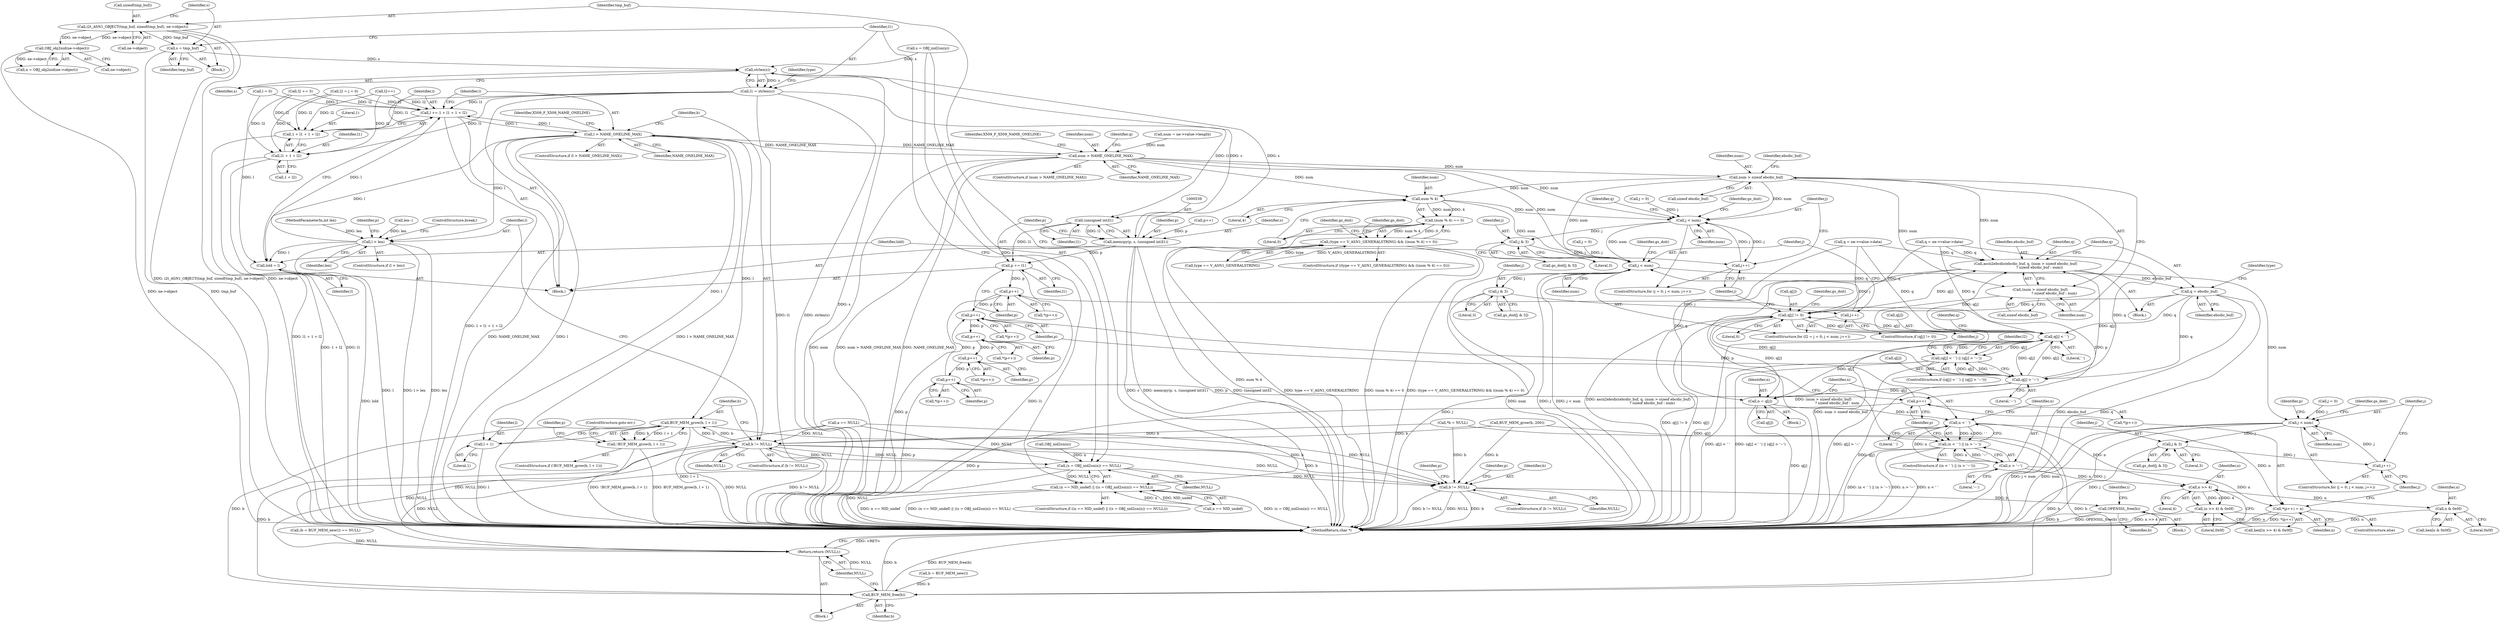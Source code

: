 digraph "0_openssl_2919516136a4227d9e6d8f2fe66ef976aaf8c561@pointer" {
"1000244" [label="(Call,s = tmp_buf)"];
"1000237" [label="(Call,i2t_ASN1_OBJECT(tmp_buf, sizeof(tmp_buf), ne->object))"];
"1000221" [label="(Call,OBJ_obj2nid(ne->object))"];
"1000249" [label="(Call,strlen(s))"];
"1000247" [label="(Call,l1 = strlen(s))"];
"1000477" [label="(Call,l += 1 + l1 + 1 + l2)"];
"1000487" [label="(Call,l > NAME_ONELINE_MAX)"];
"1000266" [label="(Call,num > NAME_ONELINE_MAX)"];
"1000310" [label="(Call,num > sizeof ebcdic_buf)"];
"1000306" [label="(Call,ascii2ebcdic(ebcdic_buf, q, (num > sizeof ebcdic_buf)\n                         ? sizeof ebcdic_buf : num))"];
"1000317" [label="(Call,q = ebcdic_buf)"];
"1000358" [label="(Call,q[j] != 0)"];
"1000461" [label="(Call,q[j] < ' ')"];
"1000460" [label="(Call,(q[j] < ' ') || (q[j] > '~'))"];
"1000466" [label="(Call,q[j] > '~')"];
"1000574" [label="(Call,n = q[j])"];
"1000581" [label="(Call,n < ' ')"];
"1000580" [label="(Call,(n < ' ') || (n > '~'))"];
"1000584" [label="(Call,n > '~')"];
"1000605" [label="(Call,n >> 4)"];
"1000604" [label="(Call,(n >> 4) & 0x0f)"];
"1000615" [label="(Call,n & 0x0f)"];
"1000619" [label="(Call,*(p++) = n)"];
"1000309" [label="(Call,(num > sizeof ebcdic_buf)\n                         ? sizeof ebcdic_buf : num)"];
"1000326" [label="(Call,num % 4)"];
"1000325" [label="(Call,(num % 4) == 0)"];
"1000321" [label="(Call,(type == V_ASN1_GENERALSTRING) && ((num % 4) == 0))"];
"1000352" [label="(Call,j < num)"];
"1000355" [label="(Call,j++)"];
"1000366" [label="(Call,j & 3)"];
"1000443" [label="(Call,j < num)"];
"1000453" [label="(Call,j & 3)"];
"1000446" [label="(Call,j++)"];
"1000560" [label="(Call,j < num)"];
"1000570" [label="(Call,j & 3)"];
"1000563" [label="(Call,j++)"];
"1000474" [label="(Call,lold = l)"];
"1000502" [label="(Call,BUF_MEM_grow(b, l + 1))"];
"1000496" [label="(Call,b != NULL)"];
"1000230" [label="(Call,(s = OBJ_nid2sn(n)) == NULL)"];
"1000226" [label="(Call,(n == NID_undef) || ((s = OBJ_nid2sn(n)) == NULL))"];
"1000629" [label="(Call,b != NULL)"];
"1000638" [label="(Call,OPENSSL_free(b))"];
"1000661" [label="(Return,return (NULL);)"];
"1000659" [label="(Call,BUF_MEM_free(b))"];
"1000501" [label="(Call,!BUF_MEM_grow(b, l + 1))"];
"1000504" [label="(Call,l + 1)"];
"1000518" [label="(Call,l > len)"];
"1000479" [label="(Call,1 + l1 + 1 + l2)"];
"1000481" [label="(Call,l1 + 1 + l2)"];
"1000538" [label="(Call,(unsigned int)l1)"];
"1000535" [label="(Call,memcpy(p, s, (unsigned int)l1))"];
"1000541" [label="(Call,p += l1)"];
"1000546" [label="(Call,p++)"];
"1000590" [label="(Call,p++)"];
"1000595" [label="(Call,p++)"];
"1000600" [label="(Call,p++)"];
"1000611" [label="(Call,p++)"];
"1000621" [label="(Call,p++)"];
"1000471" [label="(Call,l2 += 3)"];
"1000312" [label="(Call,sizeof ebcdic_buf)"];
"1000438" [label="(Call,l2 = j = 0)"];
"1000468" [label="(Identifier,q)"];
"1000571" [label="(Identifier,j)"];
"1000474" [label="(Call,lold = l)"];
"1000246" [label="(Identifier,tmp_buf)"];
"1000616" [label="(Identifier,n)"];
"1000248" [label="(Identifier,l1)"];
"1000634" [label="(Identifier,p)"];
"1000465" [label="(Literal,' ')"];
"1000517" [label="(ControlStructure,if (l > len))"];
"1000475" [label="(Identifier,lold)"];
"1000580" [label="(Call,(n < ' ') || (n > '~'))"];
"1000630" [label="(Identifier,b)"];
"1000358" [label="(Call,q[j] != 0)"];
"1000582" [label="(Identifier,n)"];
"1000252" [label="(Identifier,type)"];
"1000354" [label="(Identifier,num)"];
"1000646" [label="(Identifier,i)"];
"1000583" [label="(Literal,' ')"];
"1000480" [label="(Literal,1)"];
"1000594" [label="(Call,*(p++))"];
"1000663" [label="(MethodReturn,char *)"];
"1000194" [label="(Call,len--)"];
"1000367" [label="(Identifier,j)"];
"1000509" [label="(Identifier,p)"];
"1000561" [label="(Identifier,j)"];
"1000309" [label="(Call,(num > sizeof ebcdic_buf)\n                         ? sizeof ebcdic_buf : num)"];
"1000492" [label="(Identifier,X509_F_X509_NAME_ONELINE)"];
"1000360" [label="(Identifier,q)"];
"1000504" [label="(Call,l + 1)"];
"1000366" [label="(Call,j & 3)"];
"1000422" [label="(Identifier,gs_doit)"];
"1000498" [label="(Identifier,NULL)"];
"1000245" [label="(Identifier,s)"];
"1000470" [label="(Literal,'~')"];
"1000570" [label="(Call,j & 3)"];
"1000599" [label="(Call,*(p++))"];
"1000495" [label="(ControlStructure,if (b != NULL))"];
"1000455" [label="(Literal,3)"];
"1000572" [label="(Literal,3)"];
"1000501" [label="(Call,!BUF_MEM_grow(b, l + 1))"];
"1000461" [label="(Call,q[j] < ' ')"];
"1000604" [label="(Call,(n >> 4) & 0x0f)"];
"1000611" [label="(Call,p++)"];
"1000349" [label="(Call,j = 0)"];
"1000271" [label="(Identifier,X509_F_X509_NAME_ONELINE)"];
"1000446" [label="(Call,j++)"];
"1000462" [label="(Call,q[j])"];
"1000547" [label="(Identifier,p)"];
"1000454" [label="(Identifier,j)"];
"1000620" [label="(Call,*(p++))"];
"1000268" [label="(Identifier,NAME_ONELINE_MAX)"];
"1000591" [label="(Identifier,p)"];
"1000326" [label="(Call,num % 4)"];
"1000581" [label="(Call,n < ' ')"];
"1000196" [label="(Call,l = 0)"];
"1000136" [label="(Call,(b = BUF_MEM_new()) == NULL)"];
"1000576" [label="(Call,q[j])"];
"1000483" [label="(Call,1 + l2)"];
"1000503" [label="(Identifier,b)"];
"1000639" [label="(Identifier,b)"];
"1000595" [label="(Call,p++)"];
"1000631" [label="(Identifier,NULL)"];
"1000167" [label="(Call,a == NULL)"];
"1000535" [label="(Call,memcpy(p, s, (unsigned int)l1))"];
"1000574" [label="(Call,n = q[j])"];
"1000506" [label="(Literal,1)"];
"1000660" [label="(Identifier,b)"];
"1000440" [label="(Call,j = 0)"];
"1000586" [label="(Literal,'~')"];
"1000373" [label="(Identifier,gs_doit)"];
"1000612" [label="(Identifier,p)"];
"1000460" [label="(Call,(q[j] < ' ') || (q[j] > '~'))"];
"1000359" [label="(Call,q[j])"];
"1000225" [label="(ControlStructure,if ((n == NID_undef) || ((s = OBJ_nid2sn(n)) == NULL)))"];
"1000362" [label="(Literal,0)"];
"1000481" [label="(Call,l1 + 1 + l2)"];
"1000519" [label="(Identifier,l)"];
"1000235" [label="(Identifier,NULL)"];
"1000244" [label="(Call,s = tmp_buf)"];
"1000305" [label="(Block,)"];
"1000482" [label="(Identifier,l1)"];
"1000532" [label="(Call,p++)"];
"1000237" [label="(Call,i2t_ASN1_OBJECT(tmp_buf, sizeof(tmp_buf), ne->object))"];
"1000221" [label="(Call,OBJ_obj2nid(ne->object))"];
"1000549" [label="(Call,q = ne->value->data)"];
"1000447" [label="(Identifier,j)"];
"1000144" [label="(Call,BUF_MEM_grow(b, 200))"];
"1000522" [label="(ControlStructure,break;)"];
"1000543" [label="(Identifier,l1)"];
"1000629" [label="(Call,b != NULL)"];
"1000488" [label="(Identifier,l)"];
"1000230" [label="(Call,(s = OBJ_nid2sn(n)) == NULL)"];
"1000307" [label="(Identifier,ebcdic_buf)"];
"1000310" [label="(Call,num > sizeof ebcdic_buf)"];
"1000608" [label="(Literal,0x0f)"];
"1000537" [label="(Identifier,s)"];
"1000249" [label="(Call,strlen(s))"];
"1000453" [label="(Call,j & 3)"];
"1000562" [label="(Identifier,num)"];
"1000662" [label="(Identifier,NULL)"];
"1000320" [label="(ControlStructure,if ((type == V_ASN1_GENERALSTRING) && ((num % 4) == 0)))"];
"1000487" [label="(Call,l > NAME_ONELINE_MAX)"];
"1000542" [label="(Identifier,p)"];
"1000497" [label="(Identifier,b)"];
"1000626" [label="(Identifier,p)"];
"1000565" [label="(Block,)"];
"1000226" [label="(Call,(n == NID_undef) || ((s = OBJ_nid2sn(n)) == NULL))"];
"1000236" [label="(Block,)"];
"1000545" [label="(Call,*(p++))"];
"1000267" [label="(Identifier,num)"];
"1000443" [label="(Call,j < num)"];
"1000507" [label="(ControlStructure,goto err;)"];
"1000368" [label="(Literal,3)"];
"1000451" [label="(Call,gs_doit[j & 3])"];
"1000540" [label="(Identifier,l1)"];
"1000628" [label="(ControlStructure,if (b != NULL))"];
"1000239" [label="(Call,sizeof(tmp_buf))"];
"1000622" [label="(Identifier,p)"];
"1000328" [label="(Literal,4)"];
"1000105" [label="(Block,)"];
"1000557" [label="(Call,j = 0)"];
"1000219" [label="(Call,n = OBJ_obj2nid(ne->object))"];
"1000564" [label="(Identifier,j)"];
"1000316" [label="(Identifier,num)"];
"1000589" [label="(Call,*(p++))"];
"1000661" [label="(Return,return (NULL);)"];
"1000623" [label="(Identifier,n)"];
"1000137" [label="(Call,b = BUF_MEM_new())"];
"1000659" [label="(Call,BUF_MEM_free(b))"];
"1000505" [label="(Identifier,l)"];
"1000520" [label="(Identifier,len)"];
"1000596" [label="(Identifier,p)"];
"1000459" [label="(ControlStructure,if ((q[j] < ' ') || (q[j] > '~')))"];
"1000356" [label="(Identifier,j)"];
"1000250" [label="(Identifier,s)"];
"1000590" [label="(Call,p++)"];
"1000621" [label="(Call,p++)"];
"1000222" [label="(Call,ne->object)"];
"1000568" [label="(Call,gs_doit[j & 3])"];
"1000560" [label="(Call,j < num)"];
"1000315" [label="(Identifier,ebcdic_buf)"];
"1000610" [label="(Call,*(p++))"];
"1000231" [label="(Call,s = OBJ_nid2sn(n))"];
"1000477" [label="(Call,l += 1 + l1 + 1 + l2)"];
"1000563" [label="(Call,j++)"];
"1000357" [label="(ControlStructure,if (q[j] != 0))"];
"1000437" [label="(ControlStructure,for (l2 = j = 0; j < num; j++))"];
"1000569" [label="(Identifier,gs_doit)"];
"1000479" [label="(Call,1 + l1 + 1 + l2)"];
"1000333" [label="(Identifier,gs_doit)"];
"1000104" [label="(MethodParameterIn,int len)"];
"1000211" [label="(Block,)"];
"1000306" [label="(Call,ascii2ebcdic(ebcdic_buf, q, (num > sizeof ebcdic_buf)\n                         ? sizeof ebcdic_buf : num))"];
"1000466" [label="(Call,q[j] > '~')"];
"1000317" [label="(Call,q = ebcdic_buf)"];
"1000321" [label="(Call,(type == V_ASN1_GENERALSTRING) && ((num % 4) == 0))"];
"1000238" [label="(Identifier,tmp_buf)"];
"1000606" [label="(Identifier,n)"];
"1000617" [label="(Literal,0x0f)"];
"1000579" [label="(ControlStructure,if ((n < ' ') || (n > '~')))"];
"1000365" [label="(Identifier,gs_doit)"];
"1000642" [label="(Identifier,p)"];
"1000584" [label="(Call,n > '~')"];
"1000275" [label="(Identifier,q)"];
"1000329" [label="(Literal,0)"];
"1000632" [label="(Block,)"];
"1000601" [label="(Identifier,p)"];
"1000496" [label="(Call,b != NULL)"];
"1000538" [label="(Call,(unsigned int)l1)"];
"1000120" [label="(Call,*b = NULL)"];
"1000352" [label="(Call,j < num)"];
"1000638" [label="(Call,OPENSSL_free(b))"];
"1000327" [label="(Identifier,num)"];
"1000556" [label="(ControlStructure,for (j = 0; j < num; j++))"];
"1000348" [label="(ControlStructure,for (j = 0; j < num; j++))"];
"1000457" [label="(Call,l2++)"];
"1000258" [label="(Call,num = ne->value->length)"];
"1000486" [label="(ControlStructure,if (l > NAME_ONELINE_MAX))"];
"1000355" [label="(Call,j++)"];
"1000318" [label="(Identifier,q)"];
"1000233" [label="(Call,OBJ_nid2sn(n))"];
"1000536" [label="(Identifier,p)"];
"1000585" [label="(Identifier,n)"];
"1000600" [label="(Call,p++)"];
"1000444" [label="(Identifier,j)"];
"1000319" [label="(Identifier,ebcdic_buf)"];
"1000314" [label="(Call,sizeof ebcdic_buf)"];
"1000613" [label="(Call,hex[n & 0x0f])"];
"1000323" [label="(Identifier,type)"];
"1000605" [label="(Call,n >> 4)"];
"1000325" [label="(Call,(num % 4) == 0)"];
"1000353" [label="(Identifier,j)"];
"1000467" [label="(Call,q[j])"];
"1000478" [label="(Identifier,l)"];
"1000322" [label="(Call,type == V_ASN1_GENERALSTRING)"];
"1000575" [label="(Identifier,n)"];
"1000546" [label="(Call,p++)"];
"1000265" [label="(ControlStructure,if (num > NAME_ONELINE_MAX))"];
"1000241" [label="(Call,ne->object)"];
"1000274" [label="(Call,q = ne->value->data)"];
"1000227" [label="(Call,n == NID_undef)"];
"1000607" [label="(Literal,4)"];
"1000476" [label="(Identifier,l)"];
"1000602" [label="(Call,hex[(n >> 4) & 0x0f])"];
"1000615" [label="(Call,n & 0x0f)"];
"1000541" [label="(Call,p += l1)"];
"1000502" [label="(Call,BUF_MEM_grow(b, l + 1))"];
"1000308" [label="(Identifier,q)"];
"1000364" [label="(Call,gs_doit[j & 3])"];
"1000500" [label="(ControlStructure,if (!BUF_MEM_grow(b, l + 1)))"];
"1000619" [label="(Call,*(p++) = n)"];
"1000518" [label="(Call,l > len)"];
"1000525" [label="(Identifier,p)"];
"1000445" [label="(Identifier,num)"];
"1000472" [label="(Identifier,l2)"];
"1000618" [label="(ControlStructure,else)"];
"1000247" [label="(Call,l1 = strlen(s))"];
"1000266" [label="(Call,num > NAME_ONELINE_MAX)"];
"1000452" [label="(Identifier,gs_doit)"];
"1000311" [label="(Identifier,num)"];
"1000489" [label="(Identifier,NAME_ONELINE_MAX)"];
"1000244" -> "1000236"  [label="AST: "];
"1000244" -> "1000246"  [label="CFG: "];
"1000245" -> "1000244"  [label="AST: "];
"1000246" -> "1000244"  [label="AST: "];
"1000248" -> "1000244"  [label="CFG: "];
"1000244" -> "1000663"  [label="DDG: tmp_buf"];
"1000237" -> "1000244"  [label="DDG: tmp_buf"];
"1000244" -> "1000249"  [label="DDG: s"];
"1000237" -> "1000236"  [label="AST: "];
"1000237" -> "1000241"  [label="CFG: "];
"1000238" -> "1000237"  [label="AST: "];
"1000239" -> "1000237"  [label="AST: "];
"1000241" -> "1000237"  [label="AST: "];
"1000245" -> "1000237"  [label="CFG: "];
"1000237" -> "1000663"  [label="DDG: i2t_ASN1_OBJECT(tmp_buf, sizeof(tmp_buf), ne->object)"];
"1000237" -> "1000663"  [label="DDG: ne->object"];
"1000237" -> "1000221"  [label="DDG: ne->object"];
"1000221" -> "1000237"  [label="DDG: ne->object"];
"1000221" -> "1000219"  [label="AST: "];
"1000221" -> "1000222"  [label="CFG: "];
"1000222" -> "1000221"  [label="AST: "];
"1000219" -> "1000221"  [label="CFG: "];
"1000221" -> "1000663"  [label="DDG: ne->object"];
"1000221" -> "1000219"  [label="DDG: ne->object"];
"1000249" -> "1000247"  [label="AST: "];
"1000249" -> "1000250"  [label="CFG: "];
"1000250" -> "1000249"  [label="AST: "];
"1000247" -> "1000249"  [label="CFG: "];
"1000249" -> "1000663"  [label="DDG: s"];
"1000249" -> "1000247"  [label="DDG: s"];
"1000231" -> "1000249"  [label="DDG: s"];
"1000535" -> "1000249"  [label="DDG: s"];
"1000249" -> "1000535"  [label="DDG: s"];
"1000247" -> "1000211"  [label="AST: "];
"1000248" -> "1000247"  [label="AST: "];
"1000252" -> "1000247"  [label="CFG: "];
"1000247" -> "1000663"  [label="DDG: l1"];
"1000247" -> "1000663"  [label="DDG: strlen(s)"];
"1000247" -> "1000477"  [label="DDG: l1"];
"1000247" -> "1000479"  [label="DDG: l1"];
"1000247" -> "1000481"  [label="DDG: l1"];
"1000247" -> "1000538"  [label="DDG: l1"];
"1000477" -> "1000211"  [label="AST: "];
"1000477" -> "1000479"  [label="CFG: "];
"1000478" -> "1000477"  [label="AST: "];
"1000479" -> "1000477"  [label="AST: "];
"1000488" -> "1000477"  [label="CFG: "];
"1000477" -> "1000663"  [label="DDG: 1 + l1 + 1 + l2"];
"1000471" -> "1000477"  [label="DDG: l2"];
"1000457" -> "1000477"  [label="DDG: l2"];
"1000438" -> "1000477"  [label="DDG: l2"];
"1000518" -> "1000477"  [label="DDG: l"];
"1000196" -> "1000477"  [label="DDG: l"];
"1000487" -> "1000477"  [label="DDG: l"];
"1000477" -> "1000487"  [label="DDG: l"];
"1000487" -> "1000486"  [label="AST: "];
"1000487" -> "1000489"  [label="CFG: "];
"1000488" -> "1000487"  [label="AST: "];
"1000489" -> "1000487"  [label="AST: "];
"1000492" -> "1000487"  [label="CFG: "];
"1000497" -> "1000487"  [label="CFG: "];
"1000487" -> "1000663"  [label="DDG: NAME_ONELINE_MAX"];
"1000487" -> "1000663"  [label="DDG: l"];
"1000487" -> "1000663"  [label="DDG: l > NAME_ONELINE_MAX"];
"1000487" -> "1000266"  [label="DDG: NAME_ONELINE_MAX"];
"1000487" -> "1000474"  [label="DDG: l"];
"1000266" -> "1000487"  [label="DDG: NAME_ONELINE_MAX"];
"1000487" -> "1000502"  [label="DDG: l"];
"1000487" -> "1000504"  [label="DDG: l"];
"1000487" -> "1000518"  [label="DDG: l"];
"1000266" -> "1000265"  [label="AST: "];
"1000266" -> "1000268"  [label="CFG: "];
"1000267" -> "1000266"  [label="AST: "];
"1000268" -> "1000266"  [label="AST: "];
"1000271" -> "1000266"  [label="CFG: "];
"1000275" -> "1000266"  [label="CFG: "];
"1000266" -> "1000663"  [label="DDG: NAME_ONELINE_MAX"];
"1000266" -> "1000663"  [label="DDG: num"];
"1000266" -> "1000663"  [label="DDG: num > NAME_ONELINE_MAX"];
"1000258" -> "1000266"  [label="DDG: num"];
"1000266" -> "1000310"  [label="DDG: num"];
"1000266" -> "1000326"  [label="DDG: num"];
"1000266" -> "1000352"  [label="DDG: num"];
"1000266" -> "1000443"  [label="DDG: num"];
"1000310" -> "1000309"  [label="AST: "];
"1000310" -> "1000312"  [label="CFG: "];
"1000311" -> "1000310"  [label="AST: "];
"1000312" -> "1000310"  [label="AST: "];
"1000315" -> "1000310"  [label="CFG: "];
"1000316" -> "1000310"  [label="CFG: "];
"1000310" -> "1000306"  [label="DDG: num"];
"1000310" -> "1000309"  [label="DDG: num"];
"1000310" -> "1000326"  [label="DDG: num"];
"1000310" -> "1000352"  [label="DDG: num"];
"1000310" -> "1000443"  [label="DDG: num"];
"1000306" -> "1000305"  [label="AST: "];
"1000306" -> "1000309"  [label="CFG: "];
"1000307" -> "1000306"  [label="AST: "];
"1000308" -> "1000306"  [label="AST: "];
"1000309" -> "1000306"  [label="AST: "];
"1000318" -> "1000306"  [label="CFG: "];
"1000306" -> "1000663"  [label="DDG: (num > sizeof ebcdic_buf)\n                         ? sizeof ebcdic_buf : num"];
"1000306" -> "1000663"  [label="DDG: ascii2ebcdic(ebcdic_buf, q, (num > sizeof ebcdic_buf)\n                         ? sizeof ebcdic_buf : num)"];
"1000274" -> "1000306"  [label="DDG: q"];
"1000466" -> "1000306"  [label="DDG: q[j]"];
"1000358" -> "1000306"  [label="DDG: q[j]"];
"1000461" -> "1000306"  [label="DDG: q[j]"];
"1000549" -> "1000306"  [label="DDG: q"];
"1000306" -> "1000317"  [label="DDG: ebcdic_buf"];
"1000317" -> "1000305"  [label="AST: "];
"1000317" -> "1000319"  [label="CFG: "];
"1000318" -> "1000317"  [label="AST: "];
"1000319" -> "1000317"  [label="AST: "];
"1000323" -> "1000317"  [label="CFG: "];
"1000317" -> "1000663"  [label="DDG: q"];
"1000317" -> "1000663"  [label="DDG: ebcdic_buf"];
"1000317" -> "1000358"  [label="DDG: q"];
"1000317" -> "1000461"  [label="DDG: q"];
"1000317" -> "1000466"  [label="DDG: q"];
"1000358" -> "1000357"  [label="AST: "];
"1000358" -> "1000362"  [label="CFG: "];
"1000359" -> "1000358"  [label="AST: "];
"1000362" -> "1000358"  [label="AST: "];
"1000365" -> "1000358"  [label="CFG: "];
"1000356" -> "1000358"  [label="CFG: "];
"1000358" -> "1000663"  [label="DDG: q[j] != 0"];
"1000358" -> "1000663"  [label="DDG: q[j]"];
"1000274" -> "1000358"  [label="DDG: q"];
"1000466" -> "1000358"  [label="DDG: q[j]"];
"1000461" -> "1000358"  [label="DDG: q[j]"];
"1000549" -> "1000358"  [label="DDG: q"];
"1000358" -> "1000461"  [label="DDG: q[j]"];
"1000358" -> "1000574"  [label="DDG: q[j]"];
"1000461" -> "1000460"  [label="AST: "];
"1000461" -> "1000465"  [label="CFG: "];
"1000462" -> "1000461"  [label="AST: "];
"1000465" -> "1000461"  [label="AST: "];
"1000468" -> "1000461"  [label="CFG: "];
"1000460" -> "1000461"  [label="CFG: "];
"1000461" -> "1000663"  [label="DDG: q[j]"];
"1000461" -> "1000460"  [label="DDG: q[j]"];
"1000461" -> "1000460"  [label="DDG: ' '"];
"1000274" -> "1000461"  [label="DDG: q"];
"1000466" -> "1000461"  [label="DDG: q[j]"];
"1000549" -> "1000461"  [label="DDG: q"];
"1000461" -> "1000466"  [label="DDG: q[j]"];
"1000461" -> "1000574"  [label="DDG: q[j]"];
"1000460" -> "1000459"  [label="AST: "];
"1000460" -> "1000466"  [label="CFG: "];
"1000466" -> "1000460"  [label="AST: "];
"1000472" -> "1000460"  [label="CFG: "];
"1000447" -> "1000460"  [label="CFG: "];
"1000460" -> "1000663"  [label="DDG: q[j] < ' '"];
"1000460" -> "1000663"  [label="DDG: (q[j] < ' ') || (q[j] > '~')"];
"1000460" -> "1000663"  [label="DDG: q[j] > '~'"];
"1000466" -> "1000460"  [label="DDG: q[j]"];
"1000466" -> "1000460"  [label="DDG: '~'"];
"1000466" -> "1000470"  [label="CFG: "];
"1000467" -> "1000466"  [label="AST: "];
"1000470" -> "1000466"  [label="AST: "];
"1000466" -> "1000663"  [label="DDG: q[j]"];
"1000274" -> "1000466"  [label="DDG: q"];
"1000466" -> "1000574"  [label="DDG: q[j]"];
"1000574" -> "1000565"  [label="AST: "];
"1000574" -> "1000576"  [label="CFG: "];
"1000575" -> "1000574"  [label="AST: "];
"1000576" -> "1000574"  [label="AST: "];
"1000582" -> "1000574"  [label="CFG: "];
"1000574" -> "1000663"  [label="DDG: q[j]"];
"1000549" -> "1000574"  [label="DDG: q"];
"1000574" -> "1000581"  [label="DDG: n"];
"1000581" -> "1000580"  [label="AST: "];
"1000581" -> "1000583"  [label="CFG: "];
"1000582" -> "1000581"  [label="AST: "];
"1000583" -> "1000581"  [label="AST: "];
"1000585" -> "1000581"  [label="CFG: "];
"1000580" -> "1000581"  [label="CFG: "];
"1000581" -> "1000580"  [label="DDG: n"];
"1000581" -> "1000580"  [label="DDG: ' '"];
"1000581" -> "1000584"  [label="DDG: n"];
"1000581" -> "1000605"  [label="DDG: n"];
"1000581" -> "1000619"  [label="DDG: n"];
"1000580" -> "1000579"  [label="AST: "];
"1000580" -> "1000584"  [label="CFG: "];
"1000584" -> "1000580"  [label="AST: "];
"1000591" -> "1000580"  [label="CFG: "];
"1000622" -> "1000580"  [label="CFG: "];
"1000580" -> "1000663"  [label="DDG: (n < ' ') || (n > '~')"];
"1000580" -> "1000663"  [label="DDG: n > '~'"];
"1000580" -> "1000663"  [label="DDG: n < ' '"];
"1000584" -> "1000580"  [label="DDG: n"];
"1000584" -> "1000580"  [label="DDG: '~'"];
"1000584" -> "1000586"  [label="CFG: "];
"1000585" -> "1000584"  [label="AST: "];
"1000586" -> "1000584"  [label="AST: "];
"1000584" -> "1000605"  [label="DDG: n"];
"1000584" -> "1000619"  [label="DDG: n"];
"1000605" -> "1000604"  [label="AST: "];
"1000605" -> "1000607"  [label="CFG: "];
"1000606" -> "1000605"  [label="AST: "];
"1000607" -> "1000605"  [label="AST: "];
"1000608" -> "1000605"  [label="CFG: "];
"1000605" -> "1000604"  [label="DDG: n"];
"1000605" -> "1000604"  [label="DDG: 4"];
"1000605" -> "1000615"  [label="DDG: n"];
"1000604" -> "1000602"  [label="AST: "];
"1000604" -> "1000608"  [label="CFG: "];
"1000608" -> "1000604"  [label="AST: "];
"1000602" -> "1000604"  [label="CFG: "];
"1000604" -> "1000663"  [label="DDG: n >> 4"];
"1000615" -> "1000613"  [label="AST: "];
"1000615" -> "1000617"  [label="CFG: "];
"1000616" -> "1000615"  [label="AST: "];
"1000617" -> "1000615"  [label="AST: "];
"1000613" -> "1000615"  [label="CFG: "];
"1000615" -> "1000663"  [label="DDG: n"];
"1000619" -> "1000618"  [label="AST: "];
"1000619" -> "1000623"  [label="CFG: "];
"1000620" -> "1000619"  [label="AST: "];
"1000623" -> "1000619"  [label="AST: "];
"1000564" -> "1000619"  [label="CFG: "];
"1000619" -> "1000663"  [label="DDG: n"];
"1000619" -> "1000663"  [label="DDG: *(p++)"];
"1000309" -> "1000314"  [label="CFG: "];
"1000309" -> "1000316"  [label="CFG: "];
"1000314" -> "1000309"  [label="AST: "];
"1000316" -> "1000309"  [label="AST: "];
"1000309" -> "1000663"  [label="DDG: num > sizeof ebcdic_buf"];
"1000326" -> "1000325"  [label="AST: "];
"1000326" -> "1000328"  [label="CFG: "];
"1000327" -> "1000326"  [label="AST: "];
"1000328" -> "1000326"  [label="AST: "];
"1000329" -> "1000326"  [label="CFG: "];
"1000326" -> "1000325"  [label="DDG: num"];
"1000326" -> "1000325"  [label="DDG: 4"];
"1000326" -> "1000352"  [label="DDG: num"];
"1000326" -> "1000443"  [label="DDG: num"];
"1000325" -> "1000321"  [label="AST: "];
"1000325" -> "1000329"  [label="CFG: "];
"1000329" -> "1000325"  [label="AST: "];
"1000321" -> "1000325"  [label="CFG: "];
"1000325" -> "1000663"  [label="DDG: num % 4"];
"1000325" -> "1000321"  [label="DDG: num % 4"];
"1000325" -> "1000321"  [label="DDG: 0"];
"1000321" -> "1000320"  [label="AST: "];
"1000321" -> "1000322"  [label="CFG: "];
"1000322" -> "1000321"  [label="AST: "];
"1000333" -> "1000321"  [label="CFG: "];
"1000422" -> "1000321"  [label="CFG: "];
"1000321" -> "1000663"  [label="DDG: type == V_ASN1_GENERALSTRING"];
"1000321" -> "1000663"  [label="DDG: (num % 4) == 0"];
"1000321" -> "1000663"  [label="DDG: (type == V_ASN1_GENERALSTRING) && ((num % 4) == 0)"];
"1000322" -> "1000321"  [label="DDG: type"];
"1000322" -> "1000321"  [label="DDG: V_ASN1_GENERALSTRING"];
"1000352" -> "1000348"  [label="AST: "];
"1000352" -> "1000354"  [label="CFG: "];
"1000353" -> "1000352"  [label="AST: "];
"1000354" -> "1000352"  [label="AST: "];
"1000360" -> "1000352"  [label="CFG: "];
"1000373" -> "1000352"  [label="CFG: "];
"1000355" -> "1000352"  [label="DDG: j"];
"1000349" -> "1000352"  [label="DDG: j"];
"1000352" -> "1000355"  [label="DDG: j"];
"1000352" -> "1000366"  [label="DDG: j"];
"1000352" -> "1000443"  [label="DDG: num"];
"1000355" -> "1000348"  [label="AST: "];
"1000355" -> "1000356"  [label="CFG: "];
"1000356" -> "1000355"  [label="AST: "];
"1000353" -> "1000355"  [label="CFG: "];
"1000366" -> "1000355"  [label="DDG: j"];
"1000366" -> "1000364"  [label="AST: "];
"1000366" -> "1000368"  [label="CFG: "];
"1000367" -> "1000366"  [label="AST: "];
"1000368" -> "1000366"  [label="AST: "];
"1000364" -> "1000366"  [label="CFG: "];
"1000443" -> "1000437"  [label="AST: "];
"1000443" -> "1000445"  [label="CFG: "];
"1000444" -> "1000443"  [label="AST: "];
"1000445" -> "1000443"  [label="AST: "];
"1000452" -> "1000443"  [label="CFG: "];
"1000475" -> "1000443"  [label="CFG: "];
"1000443" -> "1000663"  [label="DDG: j < num"];
"1000443" -> "1000663"  [label="DDG: num"];
"1000443" -> "1000663"  [label="DDG: j"];
"1000446" -> "1000443"  [label="DDG: j"];
"1000440" -> "1000443"  [label="DDG: j"];
"1000443" -> "1000453"  [label="DDG: j"];
"1000443" -> "1000560"  [label="DDG: num"];
"1000453" -> "1000451"  [label="AST: "];
"1000453" -> "1000455"  [label="CFG: "];
"1000454" -> "1000453"  [label="AST: "];
"1000455" -> "1000453"  [label="AST: "];
"1000451" -> "1000453"  [label="CFG: "];
"1000453" -> "1000663"  [label="DDG: j"];
"1000453" -> "1000446"  [label="DDG: j"];
"1000446" -> "1000437"  [label="AST: "];
"1000446" -> "1000447"  [label="CFG: "];
"1000447" -> "1000446"  [label="AST: "];
"1000444" -> "1000446"  [label="CFG: "];
"1000560" -> "1000556"  [label="AST: "];
"1000560" -> "1000562"  [label="CFG: "];
"1000561" -> "1000560"  [label="AST: "];
"1000562" -> "1000560"  [label="AST: "];
"1000569" -> "1000560"  [label="CFG: "];
"1000626" -> "1000560"  [label="CFG: "];
"1000560" -> "1000663"  [label="DDG: j < num"];
"1000560" -> "1000663"  [label="DDG: num"];
"1000560" -> "1000663"  [label="DDG: j"];
"1000557" -> "1000560"  [label="DDG: j"];
"1000563" -> "1000560"  [label="DDG: j"];
"1000560" -> "1000570"  [label="DDG: j"];
"1000570" -> "1000568"  [label="AST: "];
"1000570" -> "1000572"  [label="CFG: "];
"1000571" -> "1000570"  [label="AST: "];
"1000572" -> "1000570"  [label="AST: "];
"1000568" -> "1000570"  [label="CFG: "];
"1000570" -> "1000663"  [label="DDG: j"];
"1000570" -> "1000563"  [label="DDG: j"];
"1000563" -> "1000556"  [label="AST: "];
"1000563" -> "1000564"  [label="CFG: "];
"1000564" -> "1000563"  [label="AST: "];
"1000561" -> "1000563"  [label="CFG: "];
"1000474" -> "1000211"  [label="AST: "];
"1000474" -> "1000476"  [label="CFG: "];
"1000475" -> "1000474"  [label="AST: "];
"1000476" -> "1000474"  [label="AST: "];
"1000478" -> "1000474"  [label="CFG: "];
"1000474" -> "1000663"  [label="DDG: lold"];
"1000518" -> "1000474"  [label="DDG: l"];
"1000196" -> "1000474"  [label="DDG: l"];
"1000502" -> "1000501"  [label="AST: "];
"1000502" -> "1000504"  [label="CFG: "];
"1000503" -> "1000502"  [label="AST: "];
"1000504" -> "1000502"  [label="AST: "];
"1000501" -> "1000502"  [label="CFG: "];
"1000502" -> "1000663"  [label="DDG: l + 1"];
"1000502" -> "1000496"  [label="DDG: b"];
"1000502" -> "1000501"  [label="DDG: b"];
"1000502" -> "1000501"  [label="DDG: l + 1"];
"1000496" -> "1000502"  [label="DDG: b"];
"1000502" -> "1000629"  [label="DDG: b"];
"1000502" -> "1000659"  [label="DDG: b"];
"1000496" -> "1000495"  [label="AST: "];
"1000496" -> "1000498"  [label="CFG: "];
"1000497" -> "1000496"  [label="AST: "];
"1000498" -> "1000496"  [label="AST: "];
"1000503" -> "1000496"  [label="CFG: "];
"1000519" -> "1000496"  [label="CFG: "];
"1000496" -> "1000663"  [label="DDG: NULL"];
"1000496" -> "1000663"  [label="DDG: b != NULL"];
"1000496" -> "1000230"  [label="DDG: NULL"];
"1000120" -> "1000496"  [label="DDG: b"];
"1000144" -> "1000496"  [label="DDG: b"];
"1000167" -> "1000496"  [label="DDG: NULL"];
"1000230" -> "1000496"  [label="DDG: NULL"];
"1000496" -> "1000629"  [label="DDG: b"];
"1000496" -> "1000629"  [label="DDG: NULL"];
"1000496" -> "1000659"  [label="DDG: b"];
"1000496" -> "1000661"  [label="DDG: NULL"];
"1000230" -> "1000226"  [label="AST: "];
"1000230" -> "1000235"  [label="CFG: "];
"1000231" -> "1000230"  [label="AST: "];
"1000235" -> "1000230"  [label="AST: "];
"1000226" -> "1000230"  [label="CFG: "];
"1000230" -> "1000663"  [label="DDG: NULL"];
"1000230" -> "1000226"  [label="DDG: NULL"];
"1000231" -> "1000230"  [label="DDG: s"];
"1000233" -> "1000230"  [label="DDG: n"];
"1000167" -> "1000230"  [label="DDG: NULL"];
"1000230" -> "1000629"  [label="DDG: NULL"];
"1000230" -> "1000661"  [label="DDG: NULL"];
"1000226" -> "1000225"  [label="AST: "];
"1000226" -> "1000227"  [label="CFG: "];
"1000227" -> "1000226"  [label="AST: "];
"1000238" -> "1000226"  [label="CFG: "];
"1000248" -> "1000226"  [label="CFG: "];
"1000226" -> "1000663"  [label="DDG: n == NID_undef"];
"1000226" -> "1000663"  [label="DDG: (n == NID_undef) || ((s = OBJ_nid2sn(n)) == NULL)"];
"1000226" -> "1000663"  [label="DDG: (s = OBJ_nid2sn(n)) == NULL"];
"1000227" -> "1000226"  [label="DDG: n"];
"1000227" -> "1000226"  [label="DDG: NID_undef"];
"1000629" -> "1000628"  [label="AST: "];
"1000629" -> "1000631"  [label="CFG: "];
"1000630" -> "1000629"  [label="AST: "];
"1000631" -> "1000629"  [label="AST: "];
"1000634" -> "1000629"  [label="CFG: "];
"1000642" -> "1000629"  [label="CFG: "];
"1000629" -> "1000663"  [label="DDG: b"];
"1000629" -> "1000663"  [label="DDG: b != NULL"];
"1000629" -> "1000663"  [label="DDG: NULL"];
"1000120" -> "1000629"  [label="DDG: b"];
"1000144" -> "1000629"  [label="DDG: b"];
"1000167" -> "1000629"  [label="DDG: NULL"];
"1000629" -> "1000638"  [label="DDG: b"];
"1000638" -> "1000632"  [label="AST: "];
"1000638" -> "1000639"  [label="CFG: "];
"1000639" -> "1000638"  [label="AST: "];
"1000646" -> "1000638"  [label="CFG: "];
"1000638" -> "1000663"  [label="DDG: OPENSSL_free(b)"];
"1000638" -> "1000663"  [label="DDG: b"];
"1000661" -> "1000105"  [label="AST: "];
"1000661" -> "1000662"  [label="CFG: "];
"1000662" -> "1000661"  [label="AST: "];
"1000663" -> "1000661"  [label="CFG: "];
"1000661" -> "1000663"  [label="DDG: <RET>"];
"1000662" -> "1000661"  [label="DDG: NULL"];
"1000136" -> "1000661"  [label="DDG: NULL"];
"1000167" -> "1000661"  [label="DDG: NULL"];
"1000659" -> "1000105"  [label="AST: "];
"1000659" -> "1000660"  [label="CFG: "];
"1000660" -> "1000659"  [label="AST: "];
"1000662" -> "1000659"  [label="CFG: "];
"1000659" -> "1000663"  [label="DDG: b"];
"1000659" -> "1000663"  [label="DDG: BUF_MEM_free(b)"];
"1000120" -> "1000659"  [label="DDG: b"];
"1000144" -> "1000659"  [label="DDG: b"];
"1000137" -> "1000659"  [label="DDG: b"];
"1000501" -> "1000500"  [label="AST: "];
"1000507" -> "1000501"  [label="CFG: "];
"1000509" -> "1000501"  [label="CFG: "];
"1000501" -> "1000663"  [label="DDG: BUF_MEM_grow(b, l + 1)"];
"1000501" -> "1000663"  [label="DDG: !BUF_MEM_grow(b, l + 1)"];
"1000504" -> "1000506"  [label="CFG: "];
"1000505" -> "1000504"  [label="AST: "];
"1000506" -> "1000504"  [label="AST: "];
"1000504" -> "1000663"  [label="DDG: l"];
"1000518" -> "1000517"  [label="AST: "];
"1000518" -> "1000520"  [label="CFG: "];
"1000519" -> "1000518"  [label="AST: "];
"1000520" -> "1000518"  [label="AST: "];
"1000522" -> "1000518"  [label="CFG: "];
"1000525" -> "1000518"  [label="CFG: "];
"1000518" -> "1000663"  [label="DDG: len"];
"1000518" -> "1000663"  [label="DDG: l"];
"1000518" -> "1000663"  [label="DDG: l > len"];
"1000194" -> "1000518"  [label="DDG: len"];
"1000104" -> "1000518"  [label="DDG: len"];
"1000479" -> "1000481"  [label="CFG: "];
"1000480" -> "1000479"  [label="AST: "];
"1000481" -> "1000479"  [label="AST: "];
"1000479" -> "1000663"  [label="DDG: l1 + 1 + l2"];
"1000471" -> "1000479"  [label="DDG: l2"];
"1000457" -> "1000479"  [label="DDG: l2"];
"1000438" -> "1000479"  [label="DDG: l2"];
"1000481" -> "1000483"  [label="CFG: "];
"1000482" -> "1000481"  [label="AST: "];
"1000483" -> "1000481"  [label="AST: "];
"1000481" -> "1000663"  [label="DDG: 1 + l2"];
"1000481" -> "1000663"  [label="DDG: l1"];
"1000471" -> "1000481"  [label="DDG: l2"];
"1000457" -> "1000481"  [label="DDG: l2"];
"1000438" -> "1000481"  [label="DDG: l2"];
"1000538" -> "1000535"  [label="AST: "];
"1000538" -> "1000540"  [label="CFG: "];
"1000539" -> "1000538"  [label="AST: "];
"1000540" -> "1000538"  [label="AST: "];
"1000535" -> "1000538"  [label="CFG: "];
"1000538" -> "1000535"  [label="DDG: l1"];
"1000538" -> "1000541"  [label="DDG: l1"];
"1000535" -> "1000211"  [label="AST: "];
"1000536" -> "1000535"  [label="AST: "];
"1000537" -> "1000535"  [label="AST: "];
"1000542" -> "1000535"  [label="CFG: "];
"1000535" -> "1000663"  [label="DDG: memcpy(p, s, (unsigned int)l1)"];
"1000535" -> "1000663"  [label="DDG: (unsigned int)l1"];
"1000535" -> "1000663"  [label="DDG: s"];
"1000532" -> "1000535"  [label="DDG: p"];
"1000535" -> "1000541"  [label="DDG: p"];
"1000541" -> "1000211"  [label="AST: "];
"1000541" -> "1000543"  [label="CFG: "];
"1000542" -> "1000541"  [label="AST: "];
"1000543" -> "1000541"  [label="AST: "];
"1000547" -> "1000541"  [label="CFG: "];
"1000541" -> "1000663"  [label="DDG: l1"];
"1000541" -> "1000546"  [label="DDG: p"];
"1000546" -> "1000545"  [label="AST: "];
"1000546" -> "1000547"  [label="CFG: "];
"1000547" -> "1000546"  [label="AST: "];
"1000545" -> "1000546"  [label="CFG: "];
"1000546" -> "1000663"  [label="DDG: p"];
"1000546" -> "1000590"  [label="DDG: p"];
"1000546" -> "1000621"  [label="DDG: p"];
"1000590" -> "1000589"  [label="AST: "];
"1000590" -> "1000591"  [label="CFG: "];
"1000591" -> "1000590"  [label="AST: "];
"1000589" -> "1000590"  [label="CFG: "];
"1000621" -> "1000590"  [label="DDG: p"];
"1000611" -> "1000590"  [label="DDG: p"];
"1000590" -> "1000595"  [label="DDG: p"];
"1000595" -> "1000594"  [label="AST: "];
"1000595" -> "1000596"  [label="CFG: "];
"1000596" -> "1000595"  [label="AST: "];
"1000594" -> "1000595"  [label="CFG: "];
"1000595" -> "1000600"  [label="DDG: p"];
"1000600" -> "1000599"  [label="AST: "];
"1000600" -> "1000601"  [label="CFG: "];
"1000601" -> "1000600"  [label="AST: "];
"1000599" -> "1000600"  [label="CFG: "];
"1000600" -> "1000611"  [label="DDG: p"];
"1000611" -> "1000610"  [label="AST: "];
"1000611" -> "1000612"  [label="CFG: "];
"1000612" -> "1000611"  [label="AST: "];
"1000610" -> "1000611"  [label="CFG: "];
"1000611" -> "1000663"  [label="DDG: p"];
"1000611" -> "1000621"  [label="DDG: p"];
"1000621" -> "1000620"  [label="AST: "];
"1000621" -> "1000622"  [label="CFG: "];
"1000622" -> "1000621"  [label="AST: "];
"1000620" -> "1000621"  [label="CFG: "];
"1000621" -> "1000663"  [label="DDG: p"];
}
